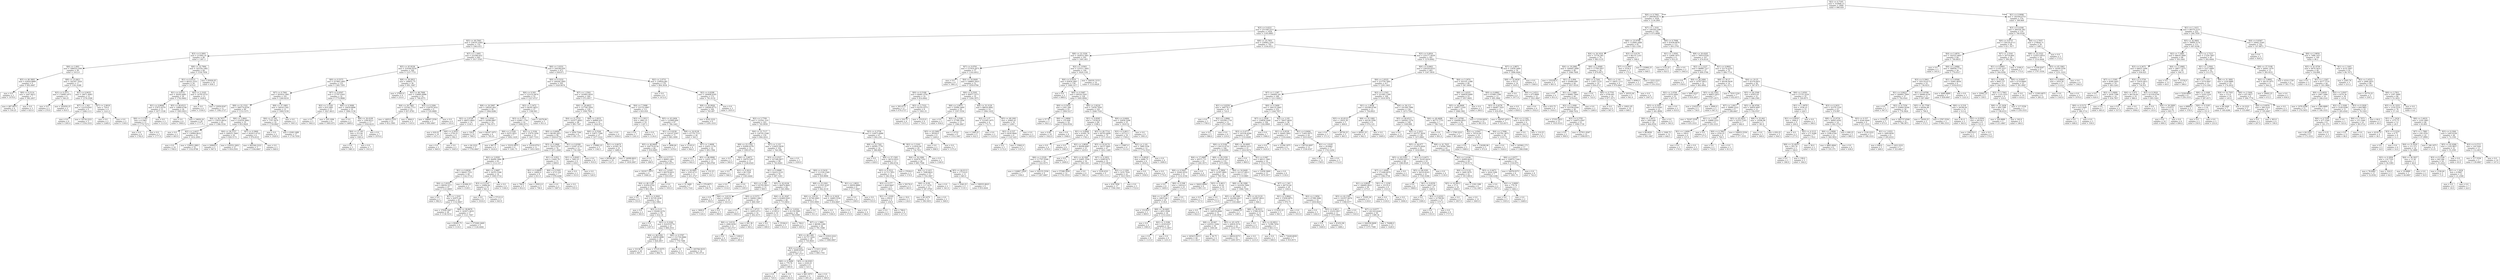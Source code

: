 digraph Tree {
node [shape=box] ;
0 [label="X[2] <= 4.7165\nmse = 332868.15\nsamples = 2000\nvalue = 996.929"] ;
1 [label="X[0] <= 0.7062\nmse = 266598.8173\nsamples = 1626\nvalue = 1134.2601"] ;
0 -> 1 [labeldistance=2.5, labelangle=45, headlabel="True"] ;
2 [label="X[3] <= 0.4221\nmse = 251549.2215\nsamples = 1434\nvalue = 1195.6883"] ;
1 -> 2 ;
3 [label="X[5] <= 40.7945\nmse = 236197.9383\nsamples = 732\nvalue = 1063.015"] ;
2 -> 3 ;
4 [label="X[3] <= 0.3093\nmse = 215001.01\nsamples = 90\nvalue = 1387.3"] ;
3 -> 4 ;
5 [label="X[6] <= 2.803\nmse = 188418.2308\nsamples = 26\nvalue = 1012.0"] ;
4 -> 5 ;
6 [label="X[5] <= 40.3893\nmse = 43924.8889\nsamples = 9\nvalue = 692.6667"] ;
5 -> 6 ;
7 [label="mse = 0.0\nsamples = 2\nvalue = 1079.0"] ;
6 -> 7 ;
8 [label="X[0] <= 0.5114\nmse = 1647.0612\nsamples = 7\nvalue = 582.2857"] ;
6 -> 8 ;
9 [label="mse = 487.6875\nsamples = 4\nvalue = 550.25"] ;
8 -> 9 ;
10 [label="mse = 0.0\nsamples = 3\nvalue = 625.0"] ;
8 -> 10 ;
11 [label="X[8] <= 23.0611\nmse = 182347.7024\nsamples = 17\nvalue = 1181.0588"] ;
5 -> 11 ;
12 [label="X[3] <= 0.2571\nmse = 174060.1875\nsamples = 4\nvalue = 540.25"] ;
11 -> 12 ;
13 [label="mse = 0.0\nsamples = 2\nvalue = 270.0"] ;
12 -> 13 ;
14 [label="mse = 202050.25\nsamples = 2\nvalue = 810.5"] ;
12 -> 14 ;
15 [label="X[1] <= 0.9435\nmse = 19671.4083\nsamples = 13\nvalue = 1378.2308"] ;
11 -> 15 ;
16 [label="X[7] <= 1.343\nmse = 12219.6543\nsamples = 9\nvalue = 1448.1111"] ;
15 -> 16 ;
17 [label="mse = 0.0\nsamples = 6\nvalue = 1395.0"] ;
16 -> 17 ;
18 [label="mse = 19734.2222\nsamples = 3\nvalue = 1554.3333"] ;
16 -> 18 ;
19 [label="X[7] <= 2.9018\nmse = 729.0\nsamples = 4\nvalue = 1221.0"] ;
15 -> 19 ;
20 [label="mse = 0.0\nsamples = 2\nvalue = 1248.0"] ;
19 -> 20 ;
21 [label="mse = 0.0\nsamples = 2\nvalue = 1194.0"] ;
19 -> 21 ;
22 [label="X[8] <= 32.7964\nmse = 145334.1482\nsamples = 64\nvalue = 1539.7656"] ;
4 -> 22 ;
23 [label="X[1] <= 0.9121\nmse = 48322.3333\nsamples = 54\nvalue = 1670.0"] ;
22 -> 23 ;
24 [label="X[1] <= 0.8751\nmse = 30202.8481\nsamples = 39\nvalue = 1762.8462"] ;
23 -> 24 ;
25 [label="X[1] <= 0.8606\nmse = 57872.4379\nsamples = 13\nvalue = 1677.1538"] ;
24 -> 25 ;
26 [label="X[6] <= 3.1785\nmse = 6.1983\nsamples = 11\nvalue = 1779.7273"] ;
25 -> 26 ;
27 [label="mse = 0.0\nsamples = 6\nvalue = 1782.0"] ;
26 -> 27 ;
28 [label="mse = 0.0\nsamples = 5\nvalue = 1777.0"] ;
26 -> 28 ;
29 [label="mse = 0.0\nsamples = 2\nvalue = 1113.0"] ;
25 -> 29 ;
30 [label="X[5] <= 40.6515\nmse = 10860.6746\nsamples = 26\nvalue = 1805.6923"] ;
24 -> 30 ;
31 [label="mse = 0.0\nsamples = 6\nvalue = 1900.0"] ;
30 -> 31 ;
32 [label="mse = 10650.24\nsamples = 20\nvalue = 1777.4"] ;
30 -> 32 ;
33 [label="X[2] <= 2.3105\nmse = 14745.9733\nsamples = 15\nvalue = 1428.6"] ;
23 -> 33 ;
34 [label="mse = 0.0\nsamples = 4\nvalue = 1556.0"] ;
33 -> 34 ;
35 [label="mse = 12059.8347\nsamples = 11\nvalue = 1382.2727"] ;
33 -> 35 ;
36 [label="mse = 83026.05\nsamples = 10\nvalue = 836.5"] ;
22 -> 36 ;
37 [label="X[7] <= 1.1605\nmse = 222360.652\nsamples = 642\nvalue = 1017.5545"] ;
3 -> 37 ;
38 [label="X[5] <= 45.9238\nmse = 319344.9554\nsamples = 169\nvalue = 1237.7751"] ;
37 -> 38 ;
39 [label="X[0] <= 0.5575\nmse = 257863.2801\nsamples = 133\nvalue = 1385.7293"] ;
38 -> 39 ;
40 [label="X[7] <= 0.7061\nmse = 265910.1861\nsamples = 101\nvalue = 1260.8218"] ;
39 -> 40 ;
41 [label="X[8] <= 22.1522\nmse = 266174.6236\nsamples = 80\nvalue = 1153.5375"] ;
40 -> 41 ;
42 [label="X[4] <= 36.7671\nmse = 178555.8914\nsamples = 45\nvalue = 1386.5556"] ;
41 -> 42 ;
43 [label="mse = 0.0\nsamples = 2\nvalue = 405.0"] ;
42 -> 43 ;
44 [label="X[2] <= 2.4437\nmse = 139964.8632\nsamples = 43\nvalue = 1432.2093"] ;
42 -> 44 ;
45 [label="mse = 0.0\nsamples = 10\nvalue = 1760.0"] ;
44 -> 45 ;
46 [label="mse = 139952.2883\nsamples = 33\nvalue = 1332.8788"] ;
44 -> 46 ;
47 [label="X[6] <= 2.8841\nmse = 219259.3682\nsamples = 35\nvalue = 853.9429"] ;
41 -> 47 ;
48 [label="X[4] <= 26.3757\nmse = 206435.7669\nsamples = 29\nvalue = 828.5172"] ;
47 -> 48 ;
49 [label="mse = 24964.0\nsamples = 2\nvalue = 967.0"] ;
48 -> 49 ;
50 [label="mse = 218352.3402\nsamples = 27\nvalue = 818.2593"] ;
48 -> 50 ;
51 [label="X[7] <= 0.5869\nmse = 263013.4722\nsamples = 6\nvalue = 976.8333"] ;
47 -> 51 ;
52 [label="mse = 493344.2222\nsamples = 3\nvalue = 1104.6667"] ;
51 -> 52 ;
53 [label="mse = 0.0\nsamples = 3\nvalue = 849.0"] ;
51 -> 53 ;
54 [label="X[8] <= 37.1883\nmse = 54018.1542\nsamples = 21\nvalue = 1669.5238"] ;
40 -> 54 ;
55 [label="X[4] <= 27.301\nmse = 7707.5679\nsamples = 19\nvalue = 1739.8947"] ;
54 -> 55 ;
56 [label="mse = 0.0\nsamples = 2\nvalue = 1920.0"] ;
55 -> 56 ;
57 [label="mse = 4349.1488\nsamples = 17\nvalue = 1718.7059"] ;
55 -> 57 ;
58 [label="mse = 0.0\nsamples = 2\nvalue = 1001.0"] ;
54 -> 58 ;
59 [label="X[7] <= 0.0507\nmse = 27797.0303\nsamples = 32\nvalue = 1779.9688"] ;
39 -> 59 ;
60 [label="X[2] <= 3.1529\nmse = 810.2485\nsamples = 13\nvalue = 1627.4615"] ;
59 -> 60 ;
61 [label="mse = 0.0\nsamples = 5\nvalue = 1662.0"] ;
60 -> 61 ;
62 [label="mse = 105.1094\nsamples = 8\nvalue = 1605.875"] ;
60 -> 62 ;
63 [label="X[0] <= 0.5698\nmse = 19459.6898\nsamples = 19\nvalue = 1884.3158"] ;
59 -> 63 ;
64 [label="mse = 0.0\nsamples = 2\nvalue = 1489.0"] ;
63 -> 64 ;
65 [label="X[8] <= 26.4109\nmse = 1200.8512\nsamples = 17\nvalue = 1930.8235"] ;
63 -> 65 ;
66 [label="X[4] <= 27.301\nmse = 215.04\nsamples = 10\nvalue = 1903.4"] ;
65 -> 66 ;
67 [label="mse = 0.0\nsamples = 3\nvalue = 1881.0"] ;
66 -> 67 ;
68 [label="mse = 0.0\nsamples = 7\nvalue = 1913.0"] ;
66 -> 68 ;
69 [label="mse = 0.0\nsamples = 7\nvalue = 1970.0"] ;
65 -> 69 ;
70 [label="X[8] <= 29.2823\nmse = 166831.75\nsamples = 36\nvalue = 691.1667"] ;
38 -> 70 ;
71 [label="mse = 27843.0\nsamples = 4\nvalue = 233.0"] ;
70 -> 71 ;
72 [label="X[5] <= 48.7068\nmse = 154685.8086\nsamples = 32\nvalue = 748.4375"] ;
70 -> 72 ;
73 [label="X[4] <= 29.7465\nmse = 135342.7713\nsamples = 23\nvalue = 837.4783"] ;
72 -> 73 ;
74 [label="mse = 140512.5351\nsamples = 21\nvalue = 812.1905"] ;
73 -> 74 ;
75 [label="mse = 3844.0\nsamples = 2\nvalue = 1103.0"] ;
73 -> 75 ;
76 [label="X[3] <= 0.3284\nmse = 132078.5432\nsamples = 9\nvalue = 520.8889"] ;
72 -> 76 ;
77 [label="mse = 188907.5556\nsamples = 3\nvalue = 892.6667"] ;
76 -> 77 ;
78 [label="mse = 0.0\nsamples = 6\nvalue = 335.0"] ;
76 -> 78 ;
79 [label="X[6] <= 3.0331\nmse = 164189.939\nsamples = 473\nvalue = 938.871"] ;
37 -> 79 ;
80 [label="X[0] <= 0.5232\nmse = 149244.3005\nsamples = 295\nvalue = 1020.0678"] ;
79 -> 80 ;
81 [label="X[0] <= 0.505\nmse = 123152.9474\nsamples = 55\nvalue = 1227.6727"] ;
80 -> 81 ;
82 [label="X[8] <= 24.5987\nmse = 106245.602\nsamples = 28\nvalue = 1064.4286"] ;
81 -> 82 ;
83 [label="X[2] <= 2.0728\nmse = 48015.9643\nsamples = 14\nvalue = 1334.5"] ;
82 -> 83 ;
84 [label="mse = 620.01\nsamples = 10\nvalue = 1471.3"] ;
83 -> 84 ;
85 [label="X[0] <= 0.5035\nmse = 2756.25\nsamples = 4\nvalue = 992.5"] ;
83 -> 85 ;
86 [label="mse = 0.0\nsamples = 2\nvalue = 940.0"] ;
85 -> 86 ;
87 [label="mse = 0.0\nsamples = 2\nvalue = 1045.0"] ;
85 -> 87 ;
88 [label="X[6] <= 2.9541\nmse = 18598.0867\nsamples = 14\nvalue = 794.3571"] ;
82 -> 88 ;
89 [label="mse = 324.0\nsamples = 10\nvalue = 798.0"] ;
88 -> 89 ;
90 [label="mse = 64167.1875\nsamples = 4\nvalue = 785.25"] ;
88 -> 90 ;
91 [label="X[2] <= 3.3472\nmse = 84391.6653\nsamples = 27\nvalue = 1396.963"] ;
81 -> 91 ;
92 [label="X[3] <= 0.3711\nmse = 45861.1756\nsamples = 22\nvalue = 1498.2273"] ;
91 -> 92 ;
93 [label="X[6] <= 2.5326\nmse = 8253.2653\nsamples = 7\nvalue = 1692.1429"] ;
92 -> 93 ;
94 [label="mse = 64.2222\nsamples = 3\nvalue = 1793.6667"] ;
93 -> 94 ;
95 [label="mse = 867.0\nsamples = 4\nvalue = 1616.0"] ;
93 -> 95 ;
96 [label="X[2] <= 2.3194\nmse = 37674.1956\nsamples = 15\nvalue = 1407.7333"] ;
92 -> 96 ;
97 [label="mse = 33232.6875\nsamples = 4\nvalue = 1281.75"] ;
96 -> 97 ;
98 [label="mse = 31418.9752\nsamples = 11\nvalue = 1453.5455"] ;
96 -> 98 ;
99 [label="mse = 10279.84\nsamples = 5\nvalue = 951.4"] ;
91 -> 99 ;
100 [label="X[7] <= 1.5562\nmse = 143083.0416\nsamples = 240\nvalue = 972.4917"] ;
80 -> 100 ;
101 [label="X[4] <= 29.4823\nmse = 127740.1854\nsamples = 129\nvalue = 1090.7829"] ;
100 -> 101 ;
102 [label="X[4] <= 21.3722\nmse = 101077.6643\nsamples = 98\nvalue = 985.7347"] ;
101 -> 102 ;
103 [label="X[0] <= 0.6004\nmse = 86189.2851\nsamples = 90\nvalue = 1029.6778"] ;
102 -> 103 ;
104 [label="X[3] <= 0.2868\nmse = 78215.0797\nsamples = 78\nvalue = 1071.2949"] ;
103 -> 104 ;
105 [label="X[2] <= 2.0595\nmse = 84490.3966\nsamples = 63\nvalue = 1112.127"] ;
104 -> 105 ;
106 [label="X[1] <= 0.8938\nmse = 94643.7551\nsamples = 49\nvalue = 1142.5714"] ;
105 -> 106 ;
107 [label="X[4] <= 5.8355\nmse = 89936.5577\nsamples = 47\nvalue = 1125.6809"] ;
106 -> 107 ;
108 [label="mse = 0.0\nsamples = 2\nvalue = 982.0"] ;
107 -> 108 ;
109 [label="X[7] <= 1.3101\nmse = 92975.44\nsamples = 45\nvalue = 1132.0667"] ;
107 -> 109 ;
110 [label="mse = 37928.1467\nsamples = 28\nvalue = 1138.3214"] ;
109 -> 110 ;
111 [label="X[8] <= 28.8676\nmse = 183471.0035\nsamples = 17\nvalue = 1121.7647"] ;
109 -> 111 ;
112 [label="mse = 82405.75\nsamples = 8\nvalue = 1116.5"] ;
111 -> 112 ;
113 [label="mse = 273260.2469\nsamples = 9\nvalue = 1126.4444"] ;
111 -> 113 ;
114 [label="mse = 41006.25\nsamples = 2\nvalue = 1539.5"] ;
106 -> 114 ;
115 [label="X[6] <= 2.9487\nmse = 34355.5306\nsamples = 14\nvalue = 1005.5714"] ;
105 -> 115 ;
116 [label="X[3] <= 0.2147\nmse = 33684.84\nsamples = 10\nvalue = 941.4"] ;
115 -> 116 ;
117 [label="mse = 0.0\nsamples = 8\nvalue = 1016.0"] ;
116 -> 117 ;
118 [label="mse = 57121.0\nsamples = 2\nvalue = 643.0"] ;
116 -> 118 ;
119 [label="mse = 0.0\nsamples = 4\nvalue = 1166.0"] ;
115 -> 119 ;
120 [label="X[1] <= 0.952\nmse = 15445.76\nsamples = 15\nvalue = 899.8"] ;
104 -> 120 ;
121 [label="X[1] <= 0.8699\nmse = 14692.0\nsamples = 8\nvalue = 831.0"] ;
120 -> 121 ;
122 [label="mse = 784.0\nsamples = 5\nvalue = 852.0"] ;
121 -> 122 ;
123 [label="mse = 35912.0\nsamples = 3\nvalue = 796.0"] ;
121 -> 123 ;
124 [label="X[0] <= 0.5505\nmse = 4715.102\nsamples = 7\nvalue = 978.4286"] ;
120 -> 124 ;
125 [label="mse = 0.0\nsamples = 2\nvalue = 1087.0"] ;
124 -> 125 ;
126 [label="mse = 0.0\nsamples = 5\nvalue = 935.0"] ;
124 -> 126 ;
127 [label="X[1] <= 0.8399\nmse = 53587.4722\nsamples = 12\nvalue = 759.1667"] ;
103 -> 127 ;
128 [label="X[1] <= 0.8265\nmse = 7482.25\nsamples = 4\nvalue = 439.5"] ;
127 -> 128 ;
129 [label="mse = 0.0\nsamples = 2\nvalue = 353.0"] ;
128 -> 129 ;
130 [label="mse = 0.0\nsamples = 2\nvalue = 526.0"] ;
128 -> 130 ;
131 [label="mse = 0.0\nsamples = 8\nvalue = 919.0"] ;
127 -> 131 ;
132 [label="mse = 2456.7344\nsamples = 8\nvalue = 491.375"] ;
102 -> 132 ;
133 [label="X[6] <= 2.8231\nmse = 66860.435\nsamples = 31\nvalue = 1422.871"] ;
101 -> 133 ;
134 [label="X[0] <= 0.5544\nmse = 53871.7284\nsamples = 27\nvalue = 1477.2222"] ;
133 -> 134 ;
135 [label="mse = 170982.25\nsamples = 2\nvalue = 1362.5"] ;
134 -> 135 ;
136 [label="X[1] <= 0.8479\nmse = 43365.76\nsamples = 25\nvalue = 1486.4"] ;
134 -> 136 ;
137 [label="mse = 84506.49\nsamples = 10\nvalue = 1527.1"] ;
136 -> 137 ;
138 [label="mse = 14098.0622\nsamples = 15\nvalue = 1459.2667"] ;
136 -> 138 ;
139 [label="mse = 0.0\nsamples = 4\nvalue = 1056.0"] ;
133 -> 139 ;
140 [label="X[4] <= 7.5998\nmse = 125752.9907\nsamples = 111\nvalue = 835.018"] ;
100 -> 140 ;
141 [label="X[2] <= 3.1813\nmse = 2862.25\nsamples = 14\nvalue = 1187.5"] ;
140 -> 141 ;
142 [label="mse = 0.0\nsamples = 7\nvalue = 1241.0"] ;
141 -> 142 ;
143 [label="mse = 0.0\nsamples = 7\nvalue = 1134.0"] ;
141 -> 143 ;
144 [label="X[5] <= 43.2404\nmse = 122969.608\nsamples = 97\nvalue = 784.1443"] ;
140 -> 144 ;
145 [label="X[1] <= 0.9238\nmse = 126147.0307\nsamples = 71\nvalue = 865.3099"] ;
144 -> 145 ;
146 [label="X[5] <= 40.8404\nmse = 104770.6134\nsamples = 66\nvalue = 818.8485"] ;
145 -> 146 ;
147 [label="mse = 0.0\nsamples = 2\nvalue = 288.0"] ;
146 -> 147 ;
148 [label="X[0] <= 0.5715\nmse = 98963.2461\nsamples = 64\nvalue = 835.4375"] ;
146 -> 148 ;
149 [label="mse = 181917.1875\nsamples = 4\nvalue = 1068.25"] ;
148 -> 149 ;
150 [label="X[2] <= 3.4345\nmse = 89578.6431\nsamples = 60\nvalue = 819.9167"] ;
148 -> 150 ;
151 [label="X[4] <= 46.1149\nmse = 91854.9742\nsamples = 56\nvalue = 803.3393"] ;
150 -> 151 ;
152 [label="mse = 0.0\nsamples = 4\nvalue = 553.0"] ;
151 -> 152 ;
153 [label="X[3] <= 0.2043\nmse = 93729.1638\nsamples = 52\nvalue = 822.5962"] ;
151 -> 153 ;
154 [label="mse = 0.0\nsamples = 2\nvalue = 583.0"] ;
153 -> 154 ;
155 [label="X[3] <= 0.21\nmse = 95090.2276\nsamples = 50\nvalue = 832.18"] ;
153 -> 155 ;
156 [label="mse = 0.0\nsamples = 3\nvalue = 1207.0"] ;
155 -> 156 ;
157 [label="X[3] <= 0.2244\nmse = 91619.9774\nsamples = 47\nvalue = 808.2553"] ;
155 -> 157 ;
158 [label="X[4] <= 48.0392\nmse = 49838.4898\nsamples = 28\nvalue = 828.2857"] ;
157 -> 158 ;
159 [label="mse = 53138.11\nsamples = 20\nvalue = 805.7"] ;
158 -> 159 ;
160 [label="mse = 37125.9375\nsamples = 8\nvalue = 884.75"] ;
158 -> 160 ;
161 [label="X[0] <= 0.5787\nmse = 151730.0886\nsamples = 19\nvalue = 778.7368"] ;
157 -> 161 ;
162 [label="mse = 0.0\nsamples = 5\nvalue = 761.0"] ;
161 -> 162 ;
163 [label="mse = 205766.9235\nsamples = 14\nvalue = 785.0714"] ;
161 -> 163 ;
164 [label="mse = 0.0\nsamples = 4\nvalue = 1052.0"] ;
150 -> 164 ;
165 [label="mse = 3696.64\nsamples = 5\nvalue = 1478.6"] ;
145 -> 165 ;
166 [label="X[8] <= 24.9128\nmse = 47176.7115\nsamples = 26\nvalue = 562.5"] ;
144 -> 166 ;
167 [label="mse = 11163.0\nsamples = 4\nvalue = 944.0"] ;
166 -> 167 ;
168 [label="X[7] <= 1.6608\nmse = 22451.1178\nsamples = 22\nvalue = 493.1364"] ;
166 -> 168 ;
169 [label="mse = 0.0\nsamples = 9\nvalue = 642.0"] ;
168 -> 169 ;
170 [label="X[5] <= 46.8908\nmse = 12031.1479\nsamples = 13\nvalue = 390.0769"] ;
168 -> 170 ;
171 [label="X[4] <= 24.0991\nmse = 3163.4711\nsamples = 11\nvalue = 431.2727"] ;
170 -> 171 ;
172 [label="mse = 31.3469\nsamples = 7\nvalue = 472.7143"] ;
171 -> 172 ;
173 [label="mse = 379.6875\nsamples = 4\nvalue = 358.75"] ;
171 -> 173 ;
174 [label="mse = 132.25\nsamples = 2\nvalue = 163.5"] ;
170 -> 174 ;
175 [label="X[2] <= 2.0731\nmse = 159924.481\nsamples = 178\nvalue = 804.3034"] ;
79 -> 175 ;
176 [label="mse = 0.0\nsamples = 6\nvalue = 1472.0"] ;
175 -> 176 ;
177 [label="X[2] <= 4.6298\nmse = 149408.9185\nsamples = 172\nvalue = 781.0116"] ;
175 -> 177 ;
178 [label="X[8] <= 20.9926\nmse = 138260.8772\nsamples = 169\nvalue = 765.497"] ;
177 -> 178 ;
179 [label="mse = 9102.2222\nsamples = 6\nvalue = 1295.3333"] ;
178 -> 179 ;
180 [label="X[2] <= 2.7709\nmse = 132301.319\nsamples = 163\nvalue = 745.9939"] ;
178 -> 180 ;
181 [label="X[4] <= 31.7117\nmse = 126745.2348\nsamples = 116\nvalue = 804.2414"] ;
180 -> 181 ;
182 [label="X[8] <= 23.1502\nmse = 92490.6378\nsamples = 14\nvalue = 1093.0714"] ;
181 -> 182 ;
183 [label="mse = 0.0\nsamples = 3\nvalue = 560.0"] ;
182 -> 183 ;
184 [label="X[4] <= 3.6873\nmse = 19079.5207\nsamples = 11\nvalue = 1238.4545"] ;
182 -> 184 ;
185 [label="mse = 0.0\nsamples = 2\nvalue = 946.0"] ;
184 -> 185 ;
186 [label="X[3] <= 0.2614\nmse = 89.1358\nsamples = 9\nvalue = 1303.4444"] ;
184 -> 186 ;
187 [label="mse = 0.0\nsamples = 4\nvalue = 1314.0"] ;
186 -> 187 ;
188 [label="mse = 0.0\nsamples = 5\nvalue = 1295.0"] ;
186 -> 188 ;
189 [label="X[7] <= 2.125\nmse = 118425.0639\nsamples = 102\nvalue = 764.598"] ;
181 -> 189 ;
190 [label="X[3] <= 0.2527\nmse = 107346.6877\nsamples = 99\nvalue = 743.8283"] ;
189 -> 190 ;
191 [label="X[1] <= 0.9068\nmse = 92433.5125\nsamples = 76\nvalue = 687.5263"] ;
190 -> 191 ;
192 [label="X[2] <= 2.328\nmse = 65702.0833\nsamples = 12\nvalue = 909.5"] ;
191 -> 192 ;
193 [label="mse = 0.0\nsamples = 2\nvalue = 392.0"] ;
192 -> 193 ;
194 [label="X[6] <= 3.6132\nmse = 14569.0\nsamples = 10\nvalue = 1013.0"] ;
192 -> 194 ;
195 [label="mse = 3600.0\nsamples = 5\nvalue = 1126.0"] ;
194 -> 195 ;
196 [label="mse = 0.0\nsamples = 5\nvalue = 900.0"] ;
194 -> 196 ;
197 [label="X[5] <= 42.6104\nmse = 86474.8662\nsamples = 64\nvalue = 645.9062"] ;
191 -> 197 ;
198 [label="X[0] <= 0.5373\nmse = 50694.1389\nsamples = 18\nvalue = 469.1667"] ;
197 -> 198 ;
199 [label="mse = 0.0\nsamples = 2\nvalue = 1003.0"] ;
198 -> 199 ;
200 [label="X[1] <= 1.0715\nmse = 16955.8711\nsamples = 16\nvalue = 402.4375"] ;
198 -> 200 ;
201 [label="X[6] <= 3.6132\nmse = 2940.9256\nsamples = 11\nvalue = 320.2727"] ;
200 -> 201 ;
202 [label="mse = 0.0\nsamples = 4\nvalue = 382.0"] ;
201 -> 202 ;
203 [label="mse = 1200.0\nsamples = 7\nvalue = 285.0"] ;
201 -> 203 ;
204 [label="mse = 261.36\nsamples = 5\nvalue = 583.2"] ;
200 -> 204 ;
205 [label="X[4] <= 41.9347\nmse = 83469.9305\nsamples = 46\nvalue = 715.0652"] ;
197 -> 205 ;
206 [label="X[7] <= 1.4237\nmse = 21393.0\nsamples = 10\nvalue = 551.0"] ;
205 -> 206 ;
207 [label="mse = 0.0\nsamples = 5\nvalue = 490.0"] ;
206 -> 207 ;
208 [label="mse = 35344.0\nsamples = 5\nvalue = 612.0"] ;
206 -> 208 ;
209 [label="X[6] <= 3.4324\nmse = 91159.5085\nsamples = 36\nvalue = 760.6389"] ;
205 -> 209 ;
210 [label="mse = 784.0\nsamples = 2\nvalue = 405.0"] ;
209 -> 210 ;
211 [label="X[7] <= 1.5881\nmse = 88598.1289\nsamples = 34\nvalue = 781.5588"] ;
209 -> 211 ;
212 [label="X[5] <= 48.1385\nmse = 81737.3202\nsamples = 28\nvalue = 720.4643"] ;
211 -> 212 ;
213 [label="X[3] <= 0.2222\nmse = 8099.6529\nsamples = 11\nvalue = 597.2727"] ;
212 -> 213 ;
214 [label="X[0] <= 0.5698\nmse = 779.76\nsamples = 5\nvalue = 685.8"] ;
213 -> 214 ;
215 [label="mse = 0.0\nsamples = 2\nvalue = 720.0"] ;
214 -> 215 ;
216 [label="mse = 0.0\nsamples = 3\nvalue = 663.0"] ;
214 -> 216 ;
217 [label="X[5] <= 44.8303\nmse = 2226.25\nsamples = 6\nvalue = 523.5"] ;
213 -> 217 ;
218 [label="mse = 945.1875\nsamples = 4\nvalue = 495.25"] ;
217 -> 218 ;
219 [label="mse = 0.0\nsamples = 2\nvalue = 580.0"] ;
217 -> 219 ;
220 [label="mse = 113211.3218\nsamples = 17\nvalue = 800.1765"] ;
212 -> 220 ;
221 [label="mse = 21910.2222\nsamples = 6\nvalue = 1066.6667"] ;
211 -> 221 ;
222 [label="X[0] <= 0.5418\nmse = 111539.1569\nsamples = 23\nvalue = 929.8696"] ;
190 -> 222 ;
223 [label="X[8] <= 23.2261\nmse = 111021.4187\nsamples = 17\nvalue = 842.4118"] ;
222 -> 223 ;
224 [label="X[6] <= 3.6132\nmse = 35740.2645\nsamples = 11\nvalue = 1053.9091"] ;
223 -> 224 ;
225 [label="mse = 0.0\nsamples = 7\nvalue = 911.0"] ;
224 -> 225 ;
226 [label="mse = 0.0\nsamples = 4\nvalue = 1304.0"] ;
224 -> 226 ;
227 [label="X[3] <= 0.3418\nmse = 16683.5556\nsamples = 6\nvalue = 454.6667"] ;
223 -> 227 ;
228 [label="mse = 0.0\nsamples = 2\nvalue = 272.0"] ;
227 -> 228 ;
229 [label="mse = 0.0\nsamples = 4\nvalue = 546.0"] ;
227 -> 229 ;
230 [label="X[1] <= 1.0833\nmse = 29930.8889\nsamples = 6\nvalue = 1177.6667"] ;
222 -> 230 ;
231 [label="mse = 0.0\nsamples = 4\nvalue = 1300.0"] ;
230 -> 231 ;
232 [label="mse = 0.0\nsamples = 2\nvalue = 933.0"] ;
230 -> 232 ;
233 [label="mse = 0.0\nsamples = 3\nvalue = 1450.0"] ;
189 -> 233 ;
234 [label="X[3] <= 0.3758\nmse = 116973.6686\nsamples = 47\nvalue = 602.234"] ;
180 -> 234 ;
235 [label="X[8] <= 23.7341\nmse = 49585.7778\nsamples = 18\nvalue = 388.6667"] ;
234 -> 235 ;
236 [label="mse = 0.0\nsamples = 5\nvalue = 628.0"] ;
235 -> 236 ;
237 [label="X[8] <= 37.1565\nmse = 38152.8521\nsamples = 13\nvalue = 296.6154"] ;
235 -> 237 ;
238 [label="X[3] <= 0.3512\nmse = 21713.7851\nsamples = 11\nvalue = 246.1818"] ;
237 -> 238 ;
239 [label="X[3] <= 0.277\nmse = 2620.6667\nsamples = 9\nvalue = 198.0"] ;
238 -> 239 ;
240 [label="X[1] <= 1.0182\nmse = 850.0\nsamples = 6\nvalue = 230.0"] ;
239 -> 240 ;
241 [label="mse = 0.0\nsamples = 2\nvalue = 256.0"] ;
240 -> 241 ;
242 [label="mse = 768.0\nsamples = 4\nvalue = 217.0"] ;
240 -> 242 ;
243 [label="mse = 18.0\nsamples = 3\nvalue = 134.0"] ;
239 -> 243 ;
244 [label="mse = 50176.0\nsamples = 2\nvalue = 463.0"] ;
238 -> 244 ;
245 [label="mse = 37636.0\nsamples = 2\nvalue = 574.0"] ;
237 -> 245 ;
246 [label="X[2] <= 3.3162\nmse = 112918.44\nsamples = 29\nvalue = 734.7931"] ;
234 -> 246 ;
247 [label="X[4] <= 18.1006\nmse = 102678.7352\nsamples = 26\nvalue = 685.7308"] ;
246 -> 247 ;
248 [label="X[4] <= 11.615\nmse = 7098.8622\nsamples = 15\nvalue = 554.2667"] ;
247 -> 248 ;
249 [label="X[4] <= 8.09\nmse = 117.1479\nsamples = 13\nvalue = 587.0769"] ;
248 -> 249 ;
250 [label="mse = 60.2479\nsamples = 11\nvalue = 590.5455"] ;
249 -> 250 ;
251 [label="mse = 0.0\nsamples = 2\nvalue = 568.0"] ;
249 -> 251 ;
252 [label="mse = 0.0\nsamples = 2\nvalue = 341.0"] ;
248 -> 252 ;
253 [label="X[5] <= 44.0112\nmse = 177310.0\nsamples = 11\nvalue = 865.0"] ;
247 -> 253 ;
254 [label="mse = 3540.25\nsamples = 2\nvalue = 1110.5"] ;
253 -> 254 ;
255 [label="mse = 199555.8025\nsamples = 9\nvalue = 810.4444"] ;
253 -> 255 ;
256 [label="mse = 0.0\nsamples = 3\nvalue = 1160.0"] ;
246 -> 256 ;
257 [label="mse = 0.0\nsamples = 3\nvalue = 1655.0"] ;
177 -> 257 ;
258 [label="X[8] <= 25.7851\nmse = 230063.3181\nsamples = 702\nvalue = 1334.0313"] ;
2 -> 258 ;
259 [label="X[8] <= 22.3326\nmse = 182614.3401\nsamples = 201\nvalue = 1491.403"] ;
258 -> 259 ;
260 [label="X[7] <= 0.0761\nmse = 157919.2675\nsamples = 57\nvalue = 1143.4912"] ;
259 -> 260 ;
261 [label="mse = 0.0\nsamples = 6\nvalue = 1861.0"] ;
260 -> 261 ;
262 [label="X[4] <= 16.0449\nmse = 108805.5625\nsamples = 51\nvalue = 1059.0784"] ;
260 -> 262 ;
263 [label="X[0] <= 0.5188\nmse = 60481.4792\nsamples = 19\nvalue = 814.6842"] ;
262 -> 263 ;
264 [label="mse = 393.4711\nsamples = 11\nvalue = 678.2727"] ;
263 -> 264 ;
265 [label="X[2] <= 2.7222\nmse = 82335.4375\nsamples = 8\nvalue = 1002.25"] ;
263 -> 265 ;
266 [label="mse = 216.75\nsamples = 4\nvalue = 1275.5"] ;
265 -> 266 ;
267 [label="mse = 15123.0\nsamples = 4\nvalue = 729.0"] ;
265 -> 267 ;
268 [label="X[0] <= 0.5505\nmse = 80977.5273\nsamples = 32\nvalue = 1204.1875"] ;
262 -> 268 ;
269 [label="X[6] <= 2.0875\nmse = 55096.2469\nsamples = 18\nvalue = 1297.5556"] ;
268 -> 269 ;
270 [label="mse = 0.0\nsamples = 3\nvalue = 954.0"] ;
269 -> 270 ;
271 [label="X[2] <= 3.2548\nmse = 37788.1956\nsamples = 15\nvalue = 1366.2667"] ;
269 -> 271 ;
272 [label="X[5] <= 43.5682\nmse = 39326.0\nsamples = 9\nvalue = 1269.0"] ;
271 -> 272 ;
273 [label="mse = 0.0\nsamples = 2\nvalue = 898.0"] ;
272 -> 273 ;
274 [label="mse = 0.0\nsamples = 7\nvalue = 1375.0"] ;
272 -> 274 ;
275 [label="mse = 3.4722\nsamples = 6\nvalue = 1512.1667"] ;
271 -> 275 ;
276 [label="X[4] <= 35.3129\nmse = 88634.4082\nsamples = 14\nvalue = 1084.1429"] ;
268 -> 276 ;
277 [label="X[2] <= 3.37\nmse = 123305.1875\nsamples = 4\nvalue = 772.75"] ;
276 -> 277 ;
278 [label="mse = 1260.25\nsamples = 2\nvalue = 422.5"] ;
277 -> 278 ;
279 [label="mse = 0.0\nsamples = 2\nvalue = 1123.0"] ;
277 -> 279 ;
280 [label="X[5] <= 48.1061\nmse = 20465.41\nsamples = 10\nvalue = 1208.7"] ;
276 -> 280 ;
281 [label="X[2] <= 4.537\nmse = 6930.9844\nsamples = 8\nvalue = 1147.625"] ;
280 -> 281 ;
282 [label="mse = 0.0\nsamples = 5\nvalue = 1172.0"] ;
281 -> 282 ;
283 [label="mse = 15842.0\nsamples = 3\nvalue = 1107.0"] ;
281 -> 283 ;
284 [label="mse = 0.0\nsamples = 2\nvalue = 1453.0"] ;
280 -> 284 ;
285 [label="X[2] <= 3.9363\nmse = 125511.3402\nsamples = 144\nvalue = 1629.1181"] ;
259 -> 285 ;
286 [label="X[0] <= 0.5019\nmse = 83834.2807\nsamples = 130\nvalue = 1680.1077"] ;
285 -> 286 ;
287 [label="mse = 0.0\nsamples = 2\nvalue = 688.0"] ;
286 -> 287 ;
288 [label="X[0] <= 0.5087\nmse = 69524.5505\nsamples = 128\nvalue = 1695.6094"] ;
286 -> 288 ;
289 [label="X[0] <= 0.5035\nmse = 2301.206\nsamples = 23\nvalue = 1909.5217"] ;
288 -> 289 ;
290 [label="mse = 57.76\nsamples = 5\nvalue = 1821.2"] ;
289 -> 290 ;
291 [label="X[6] <= 2.8894\nmse = 155.608\nsamples = 18\nvalue = 1934.0556"] ;
289 -> 291 ;
292 [label="mse = 0.09\nsamples = 10\nvalue = 1922.9"] ;
291 -> 292 ;
293 [label="mse = 0.0\nsamples = 8\nvalue = 1948.0"] ;
291 -> 293 ;
294 [label="X[6] <= 2.8216\nmse = 72030.7958\nsamples = 105\nvalue = 1648.7524"] ;
288 -> 294 ;
295 [label="X[1] <= 0.8585\nmse = 73538.91\nsamples = 80\nvalue = 1598.2"] ;
294 -> 295 ;
296 [label="X[1] <= 0.8446\nmse = 61691.76\nsamples = 10\nvalue = 1782.2"] ;
295 -> 296 ;
297 [label="mse = 0.0\nsamples = 4\nvalue = 1478.0"] ;
296 -> 297 ;
298 [label="mse = 0.0\nsamples = 6\nvalue = 1985.0"] ;
296 -> 298 ;
299 [label="X[5] <= 40.7714\nmse = 69703.8498\nsamples = 70\nvalue = 1571.9143"] ;
295 -> 299 ;
300 [label="X[2] <= 2.8836\nmse = 99208.6087\nsamples = 23\nvalue = 1410.0"] ;
299 -> 300 ;
301 [label="X[6] <= 2.5529\nmse = 117707.0586\nsamples = 16\nvalue = 1322.9375"] ;
300 -> 301 ;
302 [label="mse = 124867.1429\nsamples = 7\nvalue = 1394.0"] ;
301 -> 302 ;
303 [label="mse = 105155.5556\nsamples = 9\nvalue = 1267.6667"] ;
301 -> 303 ;
304 [label="mse = 0.0\nsamples = 7\nvalue = 1609.0"] ;
300 -> 304 ;
305 [label="X[5] <= 43.8174\nmse = 36157.9991\nsamples = 47\nvalue = 1651.1489"] ;
299 -> 305 ;
306 [label="X[5] <= 42.926\nmse = 53691.3594\nsamples = 16\nvalue = 1801.625"] ;
305 -> 306 ;
307 [label="mse = 57288.3056\nsamples = 12\nvalue = 1741.8333"] ;
306 -> 307 ;
308 [label="mse = 0.0\nsamples = 4\nvalue = 1981.0"] ;
306 -> 308 ;
309 [label="X[7] <= 0.2953\nmse = 9389.9272\nsamples = 31\nvalue = 1573.4839"] ;
305 -> 309 ;
310 [label="mse = 3339.4321\nsamples = 9\nvalue = 1451.1111"] ;
309 -> 310 ;
311 [label="X[2] <= 2.1204\nmse = 3232.7934\nsamples = 22\nvalue = 1623.5455"] ;
309 -> 311 ;
312 [label="mse = 418.7958\nsamples = 17\nvalue = 1594.2941"] ;
311 -> 312 ;
313 [label="mse = 0.0\nsamples = 5\nvalue = 1723.0"] ;
311 -> 313 ;
314 [label="X[0] <= 0.6404\nmse = 32858.3296\nsamples = 25\nvalue = 1810.52"] ;
294 -> 314 ;
315 [label="X[3] <= 0.4611\nmse = 22712.5\nsamples = 16\nvalue = 1709.0"] ;
314 -> 315 ;
316 [label="mse = 15987.0\nsamples = 4\nvalue = 1513.0"] ;
315 -> 316 ;
317 [label="X[2] <= 2.141\nmse = 7880.5556\nsamples = 12\nvalue = 1774.3333"] ;
315 -> 317 ;
318 [label="X[1] <= 0.8918\nmse = 6486.75\nsamples = 8\nvalue = 1816.5"] ;
317 -> 318 ;
319 [label="mse = 0.0\nsamples = 2\nvalue = 1956.0"] ;
318 -> 319 ;
320 [label="mse = 0.0\nsamples = 6\nvalue = 1770.0"] ;
318 -> 320 ;
321 [label="mse = 0.0\nsamples = 4\nvalue = 1690.0"] ;
317 -> 321 ;
322 [label="mse = 0.0\nsamples = 9\nvalue = 1991.0"] ;
314 -> 322 ;
323 [label="mse = 264191.5153\nsamples = 14\nvalue = 1155.6429"] ;
285 -> 323 ;
324 [label="X[3] <= 0.4924\nmse = 235177.4439\nsamples = 501\nvalue = 1270.8942"] ;
258 -> 324 ;
325 [label="X[0] <= 0.6463\nmse = 228329.6553\nsamples = 483\nvalue = 1247.5818"] ;
324 -> 325 ;
326 [label="X[6] <= 2.8335\nmse = 215759.7892\nsamples = 417\nvalue = 1295.1463"] ;
325 -> 326 ;
327 [label="X[7] <= 1.1387\nmse = 194409.181\nsamples = 248\nvalue = 1211.0202"] ;
326 -> 327 ;
328 [label="X[1] <= 0.8359\nmse = 348776.5\nsamples = 16\nvalue = 722.0"] ;
327 -> 328 ;
329 [label="mse = 0.0\nsamples = 3\nvalue = 1790.0"] ;
328 -> 329 ;
330 [label="X[2] <= 2.0866\nmse = 105299.1716\nsamples = 13\nvalue = 475.5385"] ;
328 -> 330 ;
331 [label="mse = 0.0\nsamples = 5\nvalue = 886.0"] ;
330 -> 331 ;
332 [label="mse = 0.0\nsamples = 8\nvalue = 219.0"] ;
330 -> 332 ;
333 [label="X[0] <= 0.5409\nmse = 166133.2845\nsamples = 232\nvalue = 1244.7457"] ;
327 -> 333 ;
334 [label="X[7] <= 2.3058\nmse = 159858.5048\nsamples = 194\nvalue = 1182.8969"] ;
333 -> 334 ;
335 [label="X[3] <= 0.4777\nmse = 145536.8584\nsamples = 187\nvalue = 1155.8289"] ;
334 -> 335 ;
336 [label="X[0] <= 0.5106\nmse = 139133.9732\nsamples = 166\nvalue = 1118.6084"] ;
335 -> 336 ;
337 [label="X[4] <= 17.0985\nmse = 49371.711\nsamples = 35\nvalue = 1281.0571"] ;
336 -> 337 ;
338 [label="X[0] <= 0.5043\nmse = 35042.9532\nsamples = 31\nvalue = 1232.4194"] ;
337 -> 338 ;
339 [label="mse = 0.0\nsamples = 8\nvalue = 1409.0"] ;
338 -> 339 ;
340 [label="X[0] <= 0.508\nmse = 32614.0\nsamples = 23\nvalue = 1171.0"] ;
338 -> 340 ;
341 [label="X[4] <= 11.2675\nmse = 16615.66\nsamples = 20\nvalue = 1118.8"] ;
340 -> 341 ;
342 [label="mse = 15129.0\nsamples = 2\nvalue = 809.0"] ;
341 -> 342 ;
343 [label="X[8] <= 34.6401\nmse = 4931.9506\nsamples = 18\nvalue = 1153.2222"] ;
341 -> 343 ;
344 [label="mse = 0.0\nsamples = 4\nvalue = 1083.0"] ;
343 -> 344 ;
345 [label="X[2] <= 3.3186\nmse = 4529.6327\nsamples = 14\nvalue = 1173.2857"] ;
343 -> 345 ;
346 [label="mse = 0.0\nsamples = 8\nvalue = 1115.0"] ;
345 -> 346 ;
347 [label="mse = 0.0\nsamples = 6\nvalue = 1251.0"] ;
345 -> 347 ;
348 [label="mse = 0.0\nsamples = 3\nvalue = 1519.0"] ;
340 -> 348 ;
349 [label="mse = 0.0\nsamples = 4\nvalue = 1658.0"] ;
337 -> 349 ;
350 [label="X[8] <= 29.3359\nmse = 154181.843\nsamples = 131\nvalue = 1075.2061"] ;
336 -> 350 ;
351 [label="X[2] <= 2.3809\nmse = 22597.0895\nsamples = 18\nvalue = 799.7222"] ;
350 -> 351 ;
352 [label="mse = 34422.6094\nsamples = 8\nvalue = 895.125"] ;
351 -> 352 ;
353 [label="X[3] <= 0.4611\nmse = 30.24\nsamples = 10\nvalue = 723.4"] ;
351 -> 353 ;
354 [label="mse = 0.0\nsamples = 7\nvalue = 727.0"] ;
353 -> 354 ;
355 [label="mse = 0.0\nsamples = 3\nvalue = 715.0"] ;
353 -> 355 ;
356 [label="X[4] <= 16.0449\nmse = 161127.6913\nsamples = 113\nvalue = 1119.0885"] ;
350 -> 356 ;
357 [label="X[8] <= 36.1908\nmse = 161636.7606\nsamples = 93\nvalue = 1066.7204"] ;
356 -> 357 ;
358 [label="X[5] <= 40.3366\nmse = 162280.4017\nsamples = 78\nvalue = 1105.6667"] ;
357 -> 358 ;
359 [label="mse = 0.0\nsamples = 6\nvalue = 822.0"] ;
358 -> 359 ;
360 [label="X[5] <= 41.3458\nmse = 168539.4066\nsamples = 72\nvalue = 1129.3056"] ;
358 -> 360 ;
361 [label="X[8] <= 29.847\nmse = 229331.5284\nsamples = 50\nvalue = 1093.46"] ;
360 -> 361 ;
362 [label="mse = 245415.0213\nsamples = 46\nvalue = 1111.0217"] ;
361 -> 362 ;
363 [label="mse = 36.75\nsamples = 4\nvalue = 891.5"] ;
361 -> 363 ;
364 [label="X[5] <= 45.1479\nmse = 20818.3574\nsamples = 22\nvalue = 1210.7727"] ;
360 -> 364 ;
365 [label="mse = 28616.0273\nsamples = 16\nvalue = 1209.1875"] ;
364 -> 365 ;
366 [label="mse = 0.0\nsamples = 6\nvalue = 1215.0"] ;
364 -> 366 ;
367 [label="X[5] <= 42.5119\nmse = 109387.8933\nsamples = 15\nvalue = 864.2"] ;
357 -> 367 ;
368 [label="mse = 129960.25\nsamples = 2\nvalue = 1385.5"] ;
367 -> 368 ;
369 [label="X[8] <= 38.9215\nmse = 57982.6154\nsamples = 13\nvalue = 784.0"] ;
367 -> 369 ;
370 [label="mse = 0.0\nsamples = 4\nvalue = 651.0"] ;
369 -> 370 ;
371 [label="X[5] <= 42.8912\nmse = 72396.7654\nsamples = 9\nvalue = 843.1111"] ;
369 -> 371 ;
372 [label="mse = 0.0\nsamples = 2\nvalue = 606.0"] ;
371 -> 372 ;
373 [label="mse = 72428.6939\nsamples = 7\nvalue = 910.8571"] ;
371 -> 373 ;
374 [label="X[7] <= 1.343\nmse = 86710.44\nsamples = 20\nvalue = 1362.6"] ;
356 -> 374 ;
375 [label="X[1] <= 0.8842\nmse = 57858.6875\nsamples = 4\nvalue = 976.75"] ;
374 -> 375 ;
376 [label="mse = 113232.25\nsamples = 2\nvalue = 941.5"] ;
375 -> 376 ;
377 [label="mse = 0.0\nsamples = 2\nvalue = 1012.0"] ;
375 -> 377 ;
378 [label="X[2] <= 2.3956\nmse = 47398.3086\nsamples = 16\nvalue = 1459.0625"] ;
374 -> 378 ;
379 [label="mse = 0.0\nsamples = 5\nvalue = 1202.0"] ;
378 -> 379 ;
380 [label="X[3] <= 0.4611\nmse = 25252.9917\nsamples = 11\nvalue = 1575.9091"] ;
378 -> 380 ;
381 [label="mse = 0.0\nsamples = 6\nvalue = 1649.0"] ;
380 -> 381 ;
382 [label="mse = 41452.96\nsamples = 5\nvalue = 1488.2"] ;
380 -> 382 ;
383 [label="X[8] <= 34.6995\nmse = 98634.5215\nsamples = 21\nvalue = 1450.0476"] ;
335 -> 383 ;
384 [label="mse = 0.0\nsamples = 2\nvalue = 860.0"] ;
383 -> 384 ;
385 [label="X[1] <= 0.987\nmse = 68511.3961\nsamples = 19\nvalue = 1512.1579"] ;
383 -> 385 ;
386 [label="mse = 11658.3669\nsamples = 13\nvalue = 1679.3077"] ;
385 -> 386 ;
387 [label="mse = 0.0\nsamples = 6\nvalue = 1150.0"] ;
385 -> 387 ;
388 [label="mse = 0.0\nsamples = 7\nvalue = 1906.0"] ;
334 -> 388 ;
389 [label="X[2] <= 3.195\nmse = 78937.8816\nsamples = 38\nvalue = 1560.5"] ;
333 -> 389 ;
390 [label="X[1] <= 0.9539\nmse = 26445.5802\nsamples = 9\nvalue = 1318.4444"] ;
389 -> 390 ;
391 [label="mse = 0.0\nsamples = 5\nvalue = 1435.0"] ;
390 -> 391 ;
392 [label="mse = 21294.1875\nsamples = 4\nvalue = 1172.75"] ;
390 -> 392 ;
393 [label="X[1] <= 0.8494\nmse = 71402.0975\nsamples = 29\nvalue = 1635.6207"] ;
389 -> 393 ;
394 [label="mse = 156724.4097\nsamples = 12\nvalue = 1539.4167"] ;
393 -> 394 ;
395 [label="X[1] <= 1.0145\nmse = 29.8962\nsamples = 17\nvalue = 1703.5294"] ;
393 -> 395 ;
396 [label="mse = 0.0\nsamples = 12\nvalue = 1700.0"] ;
395 -> 396 ;
397 [label="mse = 0.0\nsamples = 5\nvalue = 1712.0"] ;
395 -> 397 ;
398 [label="X[2] <= 2.1543\nmse = 221465.1399\nsamples = 169\nvalue = 1418.5976"] ;
326 -> 398 ;
399 [label="X[1] <= 1.0038\nmse = 105580.6746\nsamples = 13\nvalue = 756.6923"] ;
398 -> 399 ;
400 [label="X[5] <= 43.8122\nmse = 13635.36\nsamples = 5\nvalue = 408.8"] ;
399 -> 400 ;
401 [label="mse = 0.0\nsamples = 3\nvalue = 371.0"] ;
400 -> 401 ;
402 [label="mse = 28730.25\nsamples = 2\nvalue = 465.5"] ;
400 -> 402 ;
403 [label="X[8] <= 35.1082\nmse = 40126.3594\nsamples = 8\nvalue = 974.125"] ;
399 -> 403 ;
404 [label="mse = 49501.25\nsamples = 6\nvalue = 942.5"] ;
403 -> 404 ;
405 [label="mse = 0.0\nsamples = 2\nvalue = 1069.0"] ;
403 -> 405 ;
406 [label="X[4] <= 36.113\nmse = 191569.7996\nsamples = 156\nvalue = 1473.7564"] ;
398 -> 406 ;
407 [label="X[5] <= 40.6515\nmse = 169583.7276\nsamples = 149\nvalue = 1509.698"] ;
406 -> 407 ;
408 [label="mse = 0.0\nsamples = 11\nvalue = 1959.0"] ;
407 -> 408 ;
409 [label="X[2] <= 2.1621\nmse = 165727.3634\nsamples = 138\nvalue = 1473.8841"] ;
407 -> 409 ;
410 [label="X[5] <= 44.677\nmse = 151879.0926\nsamples = 93\nvalue = 1418.0645"] ;
409 -> 410 ;
411 [label="X[5] <= 43.5543\nmse = 174563.8313\nsamples = 68\nvalue = 1380.8529"] ;
410 -> 411 ;
412 [label="X[7] <= 1.4049\nmse = 171448.6079\nsamples = 66\nvalue = 1396.5758"] ;
411 -> 412 ;
413 [label="X[1] <= 0.8928\nmse = 186685.8621\nsamples = 58\nvalue = 1375.0"] ;
412 -> 413 ;
414 [label="X[5] <= 42.1581\nmse = 191037.8476\nsamples = 53\nvalue = 1398.0377"] ;
413 -> 414 ;
415 [label="mse = 0.0\nsamples = 3\nvalue = 1543.0"] ;
414 -> 415 ;
416 [label="X[7] <= 0.6377\nmse = 201163.6244\nsamples = 50\nvalue = 1389.34"] ;
414 -> 416 ;
417 [label="mse = 244258.9408\nsamples = 37\nvalue = 1375.7568"] ;
416 -> 417 ;
418 [label="mse = 76488.0\nsamples = 13\nvalue = 1428.0"] ;
416 -> 418 ;
419 [label="mse = 75295.36\nsamples = 5\nvalue = 1130.8"] ;
413 -> 419 ;
420 [label="X[1] <= 1.1258\nmse = 33135.0\nsamples = 8\nvalue = 1553.0"] ;
412 -> 420 ;
421 [label="mse = 0.0\nsamples = 3\nvalue = 1318.0"] ;
420 -> 421 ;
422 [label="mse = 0.0\nsamples = 5\nvalue = 1694.0"] ;
420 -> 422 ;
423 [label="mse = 0.0\nsamples = 2\nvalue = 862.0"] ;
411 -> 423 ;
424 [label="X[3] <= 0.4473\nmse = 76165.6416\nsamples = 25\nvalue = 1519.28"] ;
410 -> 424 ;
425 [label="X[5] <= 46.0391\nmse = 56310.8163\nsamples = 21\nvalue = 1593.4286"] ;
424 -> 425 ;
426 [label="mse = 0.0\nsamples = 6\nvalue = 1868.0"] ;
425 -> 426 ;
427 [label="X[1] <= 0.8359\nmse = 36617.04\nsamples = 15\nvalue = 1483.6"] ;
425 -> 427 ;
428 [label="mse = 0.0\nsamples = 5\nvalue = 1308.0"] ;
427 -> 428 ;
429 [label="X[3] <= 0.4322\nmse = 31799.04\nsamples = 10\nvalue = 1571.4"] ;
427 -> 429 ;
430 [label="mse = 0.0\nsamples = 4\nvalue = 1353.0"] ;
429 -> 430 ;
431 [label="mse = 0.0\nsamples = 6\nvalue = 1717.0"] ;
429 -> 431 ;
432 [label="mse = 0.0\nsamples = 4\nvalue = 1130.0"] ;
424 -> 432 ;
433 [label="X[8] <= 41.7025\nmse = 174599.7402\nsamples = 45\nvalue = 1589.2444"] ;
409 -> 433 ;
434 [label="X[2] <= 2.4196\nmse = 20400.6635\nsamples = 29\nvalue = 1739.5172"] ;
433 -> 434 ;
435 [label="X[0] <= 0.5118\nmse = 3460.3079\nsamples = 22\nvalue = 1813.6818"] ;
434 -> 435 ;
436 [label="X[5] <= 42.8912\nmse = 27.0\nsamples = 16\nvalue = 1848.0"] ;
435 -> 436 ;
437 [label="mse = 0.0\nsamples = 4\nvalue = 1857.0"] ;
436 -> 437 ;
438 [label="mse = 0.0\nsamples = 12\nvalue = 1845.0"] ;
436 -> 438 ;
439 [label="mse = 1100.1389\nsamples = 6\nvalue = 1722.1667"] ;
435 -> 439 ;
440 [label="X[3] <= 0.4473\nmse = 2024.5306\nsamples = 7\nvalue = 1506.4286"] ;
434 -> 440 ;
441 [label="mse = 0.0\nsamples = 2\nvalue = 1567.0"] ;
440 -> 441 ;
442 [label="X[2] <= 3.0009\nmse = 779.76\nsamples = 5\nvalue = 1482.2"] ;
440 -> 442 ;
443 [label="mse = 0.0\nsamples = 3\nvalue = 1505.0"] ;
442 -> 443 ;
444 [label="mse = 0.0\nsamples = 2\nvalue = 1448.0"] ;
442 -> 444 ;
445 [label="X[6] <= 2.9377\nmse = 338970.7344\nsamples = 16\nvalue = 1316.875"] ;
433 -> 445 ;
446 [label="mse = 16978.9375\nsamples = 8\nvalue = 1891.75"] ;
445 -> 446 ;
447 [label="mse = 0.0\nsamples = 8\nvalue = 742.0"] ;
445 -> 447 ;
448 [label="X[4] <= 40.4608\nmse = 46772.7755\nsamples = 7\nvalue = 708.7143"] ;
406 -> 448 ;
449 [label="mse = 0.0\nsamples = 4\nvalue = 891.0"] ;
448 -> 449 ;
450 [label="mse = 5760.2222\nsamples = 3\nvalue = 465.6667"] ;
448 -> 450 ;
451 [label="X[4] <= 5.2974\nmse = 203141.2388\nsamples = 66\nvalue = 947.0606"] ;
325 -> 451 ;
452 [label="X[6] <= 3.4225\nmse = 166839.4489\nsamples = 53\nvalue = 1057.8491"] ;
451 -> 452 ;
453 [label="X[5] <= 44.9468\nmse = 148977.2165\nsamples = 51\nvalue = 1088.1961"] ;
452 -> 453 ;
454 [label="X[6] <= 2.8768\nmse = 194408.0933\nsamples = 30\nvalue = 1232.8"] ;
453 -> 454 ;
455 [label="X[2] <= 3.0587\nmse = 70516.09\nsamples = 10\nvalue = 1030.9"] ;
454 -> 455 ;
456 [label="mse = 0.0\nsamples = 5\nvalue = 1089.0"] ;
455 -> 456 ;
457 [label="mse = 134280.96\nsamples = 5\nvalue = 972.8"] ;
455 -> 457 ;
458 [label="X[4] <= 3.7096\nmse = 225781.3875\nsamples = 20\nvalue = 1333.75"] ;
454 -> 458 ;
459 [label="mse = 0.0\nsamples = 3\nvalue = 1026.0"] ;
458 -> 459 ;
460 [label="mse = 245962.173\nsamples = 17\nvalue = 1388.0588"] ;
458 -> 460 ;
461 [label="mse = 11530.0454\nsamples = 21\nvalue = 881.619"] ;
453 -> 461 ;
462 [label="mse = 0.0\nsamples = 2\nvalue = 284.0"] ;
452 -> 462 ;
463 [label="X[0] <= 0.6862\nmse = 97089.1598\nsamples = 13\nvalue = 495.3846"] ;
451 -> 463 ;
464 [label="X[3] <= 0.4578\nmse = 86487.7025\nsamples = 11\nvalue = 429.4545"] ;
463 -> 464 ;
465 [label="mse = 106767.2653\nsamples = 7\nvalue = 523.8571"] ;
464 -> 465 ;
466 [label="X[2] <= 3.1242\nmse = 8110.1875\nsamples = 4\nvalue = 264.25"] ;
464 -> 466 ;
467 [label="mse = 0.0\nsamples = 2\nvalue = 354.0"] ;
466 -> 467 ;
468 [label="mse = 110.25\nsamples = 2\nvalue = 174.5"] ;
466 -> 468 ;
469 [label="mse = 0.0\nsamples = 2\nvalue = 858.0"] ;
463 -> 469 ;
470 [label="X[7] <= 2.8871\nmse = 13030.2469\nsamples = 18\nvalue = 1896.4444"] ;
324 -> 470 ;
471 [label="X[8] <= 32.4626\nmse = 931.0\nsamples = 16\nvalue = 1935.5"] ;
470 -> 471 ;
472 [label="mse = 0.0\nsamples = 4\nvalue = 1977.0"] ;
471 -> 472 ;
473 [label="X[6] <= 2.4511\nmse = 475.8889\nsamples = 12\nvalue = 1921.6667"] ;
471 -> 473 ;
474 [label="mse = 0.0\nsamples = 4\nvalue = 1932.0"] ;
473 -> 474 ;
475 [label="mse = 633.75\nsamples = 8\nvalue = 1916.5"] ;
473 -> 475 ;
476 [label="mse = 0.0\nsamples = 2\nvalue = 1584.0"] ;
470 -> 476 ;
477 [label="X[7] <= 1.3101\nmse = 140328.2386\nsamples = 192\nvalue = 675.4688"] ;
1 -> 477 ;
478 [label="X[8] <= 23.9796\nmse = 112660.2408\nsamples = 81\nvalue = 925.1358"] ;
477 -> 478 ;
479 [label="X[4] <= 34.1616\nmse = 75734.385\nsamples = 74\nvalue = 983.5135"] ;
478 -> 479 ;
480 [label="X[4] <= 19.2982\nmse = 100445.2689\nsamples = 46\nvalue = 1046.7609"] ;
479 -> 480 ;
481 [label="mse = 155236.0\nsamples = 2\nvalue = 801.0"] ;
480 -> 481 ;
482 [label="X[1] <= 0.894\nmse = 95084.609\nsamples = 44\nvalue = 1057.9318"] ;
480 -> 482 ;
483 [label="mse = 0.0\nsamples = 4\nvalue = 851.0"] ;
482 -> 483 ;
484 [label="X[1] <= 1.1489\nmse = 99882.7844\nsamples = 40\nvalue = 1078.625"] ;
482 -> 484 ;
485 [label="X[2] <= 2.1606\nmse = 103194.6544\nsamples = 38\nvalue = 1068.7632"] ;
484 -> 485 ;
486 [label="mse = 37355.2622\nsamples = 15\nvalue = 1035.9333"] ;
485 -> 486 ;
487 [label="X[3] <= 0.3795\nmse = 144972.0567\nsamples = 23\nvalue = 1090.1739"] ;
485 -> 487 ;
488 [label="mse = 0.0\nsamples = 2\nvalue = 999.0"] ;
487 -> 488 ;
489 [label="mse = 157911.8367\nsamples = 21\nvalue = 1098.8571"] ;
487 -> 489 ;
490 [label="mse = 0.0\nsamples = 2\nvalue = 1266.0"] ;
484 -> 490 ;
491 [label="X[6] <= 2.4949\nmse = 17769.5957\nsamples = 28\nvalue = 879.6071"] ;
479 -> 491 ;
492 [label="X[0] <= 0.7262\nmse = 11857.5125\nsamples = 19\nvalue = 836.4737"] ;
491 -> 492 ;
493 [label="mse = 0.0\nsamples = 5\nvalue = 722.0"] ;
492 -> 493 ;
494 [label="X[0] <= 0.7701\nmse = 9740.801\nsamples = 14\nvalue = 877.3571"] ;
492 -> 494 ;
495 [label="mse = 0.0\nsamples = 4\nvalue = 947.0"] ;
494 -> 495 ;
496 [label="mse = 10921.05\nsamples = 10\nvalue = 849.5"] ;
494 -> 496 ;
497 [label="X[2] <= 2.141\nmse = 18031.1111\nsamples = 9\nvalue = 970.6667"] ;
491 -> 497 ;
498 [label="mse = 30555.04\nsamples = 5\nvalue = 941.6"] ;
497 -> 498 ;
499 [label="mse = 0.0\nsamples = 4\nvalue = 1007.0"] ;
497 -> 499 ;
500 [label="X[3] <= 0.4176\nmse = 86135.7143\nsamples = 7\nvalue = 308.0"] ;
478 -> 500 ;
501 [label="X[7] <= 0.3947\nmse = 5534.4\nsamples = 5\nvalue = 175.0"] ;
500 -> 501 ;
502 [label="mse = 4096.0\nsamples = 2\nvalue = 113.0"] ;
501 -> 502 ;
503 [label="mse = 2222.2222\nsamples = 3\nvalue = 216.3333"] ;
501 -> 503 ;
504 [label="mse = 132860.25\nsamples = 2\nvalue = 640.5"] ;
500 -> 504 ;
505 [label="X[0] <= 0.7098\nmse = 81838.6878\nsamples = 111\nvalue = 493.2793"] ;
477 -> 505 ;
506 [label="X[1] <= 1.0593\nmse = 12606.1875\nsamples = 4\nvalue = 933.25"] ;
505 -> 506 ;
507 [label="mse = 1122.25\nsamples = 2\nvalue = 823.5"] ;
506 -> 507 ;
508 [label="mse = 0.0\nsamples = 2\nvalue = 1043.0"] ;
506 -> 508 ;
509 [label="X[8] <= 20.4205\nmse = 76919.8782\nsamples = 107\nvalue = 476.8318"] ;
505 -> 509 ;
510 [label="X[2] <= 2.2237\nmse = 96880.7217\nsamples = 37\nvalue = 609.3784"] ;
509 -> 510 ;
511 [label="mse = 0.0\nsamples = 5\nvalue = 1358.0"] ;
510 -> 511 ;
512 [label="X[4] <= 26.2484\nmse = 10767.9912\nsamples = 32\nvalue = 492.4062"] ;
510 -> 512 ;
513 [label="X[2] <= 2.4764\nmse = 6510.2944\nsamples = 25\nvalue = 457.16"] ;
512 -> 513 ;
514 [label="X[3] <= 0.3507\nmse = 4153.9395\nsamples = 23\nvalue = 441.8696"] ;
513 -> 514 ;
515 [label="X[6] <= 2.4673\nmse = 3043.608\nsamples = 18\nvalue = 464.0556"] ;
514 -> 515 ;
516 [label="mse = 98.8056\nsamples = 6\nvalue = 503.1667"] ;
515 -> 516 ;
517 [label="mse = 3368.75\nsamples = 12\nvalue = 444.5"] ;
515 -> 517 ;
518 [label="mse = 0.0\nsamples = 5\nvalue = 362.0"] ;
514 -> 518 ;
519 [label="mse = 0.0\nsamples = 2\nvalue = 633.0"] ;
513 -> 519 ;
520 [label="mse = 5691.6327\nsamples = 7\nvalue = 618.2857"] ;
512 -> 520 ;
521 [label="X[1] <= 0.8602\nmse = 52174.4335\nsamples = 70\nvalue = 406.7714"] ;
509 -> 521 ;
522 [label="X[8] <= 30.27\nmse = 49106.9439\nsamples = 14\nvalue = 562.3571"] ;
521 -> 522 ;
523 [label="X[5] <= 42.3543\nmse = 66823.2653\nsamples = 7\nvalue = 671.8571"] ;
522 -> 523 ;
524 [label="mse = 216225.0\nsamples = 2\nvalue = 734.0"] ;
523 -> 524 ;
525 [label="mse = 4900.0\nsamples = 5\nvalue = 647.0"] ;
523 -> 525 ;
526 [label="mse = 7410.1224\nsamples = 7\nvalue = 452.8571"] ;
522 -> 526 ;
527 [label="X[4] <= 19.25\nmse = 45376.6451\nsamples = 56\nvalue = 367.875"] ;
521 -> 527 ;
528 [label="X[5] <= 44.3546\nmse = 65953.61\nsamples = 21\nvalue = 446.2381"] ;
527 -> 528 ;
529 [label="X[7] <= 1.6917\nmse = 39980.2222\nsamples = 9\nvalue = 298.6667"] ;
528 -> 529 ;
530 [label="mse = 70187.5556\nsamples = 3\nvalue = 435.3333"] ;
529 -> 530 ;
531 [label="X[1] <= 1.1345\nmse = 10868.2222\nsamples = 6\nvalue = 230.3333"] ;
529 -> 531 ;
532 [label="X[1] <= 1.0494\nmse = 169.0\nsamples = 4\nvalue = 157.0"] ;
531 -> 532 ;
533 [label="mse = 0.0\nsamples = 2\nvalue = 170.0"] ;
532 -> 533 ;
534 [label="mse = 0.0\nsamples = 2\nvalue = 144.0"] ;
532 -> 534 ;
535 [label="mse = 0.0\nsamples = 2\nvalue = 377.0"] ;
531 -> 535 ;
536 [label="X[5] <= 46.9709\nmse = 56850.9097\nsamples = 12\nvalue = 556.9167"] ;
528 -> 536 ;
537 [label="X[5] <= 45.4453\nmse = 52553.7143\nsamples = 7\nvalue = 682.0"] ;
536 -> 537 ;
538 [label="X[0] <= 0.7803\nmse = 2550.25\nsamples = 4\nvalue = 760.5"] ;
537 -> 538 ;
539 [label="mse = 0.0\nsamples = 2\nvalue = 710.0"] ;
538 -> 539 ;
540 [label="mse = 0.0\nsamples = 2\nvalue = 811.0"] ;
538 -> 540 ;
541 [label="mse = 100053.5556\nsamples = 3\nvalue = 577.3333"] ;
537 -> 541 ;
542 [label="X[8] <= 25.943\nmse = 10296.96\nsamples = 5\nvalue = 381.8"] ;
536 -> 542 ;
543 [label="mse = 0.0\nsamples = 3\nvalue = 300.0"] ;
542 -> 543 ;
544 [label="mse = 650.25\nsamples = 2\nvalue = 504.5"] ;
542 -> 544 ;
545 [label="X[6] <= 2.6501\nmse = 27135.3224\nsamples = 35\nvalue = 320.8571"] ;
527 -> 545 ;
546 [label="X[1] <= 1.0979\nmse = 3536.25\nsamples = 12\nvalue = 226.5"] ;
545 -> 546 ;
547 [label="X[1] <= 0.9918\nmse = 1906.0\nsamples = 9\nvalue = 200.0"] ;
546 -> 547 ;
548 [label="mse = 4.0\nsamples = 2\nvalue = 277.0"] ;
547 -> 548 ;
549 [label="X[2] <= 4.2115\nmse = 271.4286\nsamples = 7\nvalue = 178.0"] ;
547 -> 549 ;
550 [label="X[8] <= 22.4919\nmse = 203.76\nsamples = 5\nvalue = 184.8"] ;
549 -> 550 ;
551 [label="mse = 0.0\nsamples = 2\nvalue = 186.0"] ;
550 -> 551 ;
552 [label="mse = 338.0\nsamples = 3\nvalue = 184.0"] ;
550 -> 552 ;
553 [label="mse = 36.0\nsamples = 2\nvalue = 161.0"] ;
549 -> 553 ;
554 [label="mse = 0.0\nsamples = 3\nvalue = 306.0"] ;
546 -> 554 ;
555 [label="X[3] <= 0.2631\nmse = 32379.1229\nsamples = 23\nvalue = 370.087"] ;
545 -> 555 ;
556 [label="X[8] <= 23.9759\nmse = 36845.9592\nsamples = 14\nvalue = 442.5714"] ;
555 -> 556 ;
557 [label="X[6] <= 2.9094\nmse = 5596.0764\nsamples = 12\nvalue = 369.5833"] ;
556 -> 557 ;
558 [label="mse = 4883.4844\nsamples = 8\nvalue = 335.375"] ;
557 -> 558 ;
559 [label="mse = 0.0\nsamples = 4\nvalue = 438.0"] ;
557 -> 559 ;
560 [label="mse = 600.25\nsamples = 2\nvalue = 880.5"] ;
556 -> 560 ;
561 [label="X[3] <= 0.337\nmse = 4544.4444\nsamples = 9\nvalue = 257.3333"] ;
555 -> 561 ;
562 [label="mse = 1120.2222\nsamples = 3\nvalue = 180.3333"] ;
561 -> 562 ;
563 [label="X[1] <= 1.0351\nmse = 1809.8056\nsamples = 6\nvalue = 295.8333"] ;
561 -> 563 ;
564 [label="mse = 648.0\nsamples = 3\nvalue = 268.0"] ;
563 -> 564 ;
565 [label="mse = 1422.2222\nsamples = 3\nvalue = 323.6667"] ;
563 -> 565 ;
566 [label="X[1] <= 0.9098\nmse = 182504.6753\nsamples = 374\nvalue = 399.869"] ;
0 -> 566 [labeldistance=2.5, labelangle=-45, headlabel="False"] ;
567 [label="X[3] <= 0.4346\nmse = 260326.382\nsamples = 119\nvalue = 740.9328"] ;
566 -> 567 ;
568 [label="X[0] <= 0.6737\nmse = 158129.4713\nsamples = 99\nvalue = 611.7677"] ;
567 -> 568 ;
569 [label="X[4] <= 5.4874\nmse = 192522.9697\nsamples = 60\nvalue = 749.8833"] ;
568 -> 569 ;
570 [label="mse = 0.0\nsamples = 2\nvalue = 165.0"] ;
569 -> 570 ;
571 [label="X[6] <= 2.9084\nmse = 186958.7732\nsamples = 58\nvalue = 770.0517"] ;
569 -> 571 ;
572 [label="X[3] <= 0.3063\nmse = 195118.4172\nsamples = 52\nvalue = 738.9231"] ;
571 -> 572 ;
573 [label="X[1] <= 0.8423\nmse = 240893.7809\nsamples = 37\nvalue = 792.0541"] ;
572 -> 573 ;
574 [label="mse = 0.0\nsamples = 3\nvalue = 947.0"] ;
573 -> 574 ;
575 [label="X[2] <= 6.7256\nmse = 259843.8244\nsamples = 34\nvalue = 778.3824"] ;
573 -> 575 ;
576 [label="mse = 11552.0\nsamples = 3\nvalue = 675.0"] ;
575 -> 576 ;
577 [label="mse = 282737.6566\nsamples = 31\nvalue = 788.3871"] ;
575 -> 577 ;
578 [label="X[1] <= 0.8786\nmse = 58066.9156\nsamples = 15\nvalue = 607.8667"] ;
572 -> 578 ;
579 [label="X[5] <= 45.7708\nmse = 64264.96\nsamples = 5\nvalue = 796.8"] ;
578 -> 579 ;
580 [label="mse = 72630.25\nsamples = 2\nvalue = 572.5"] ;
579 -> 580 ;
581 [label="mse = 2787.5556\nsamples = 3\nvalue = 946.3333"] ;
579 -> 581 ;
582 [label="X[0] <= 0.518\nmse = 28196.04\nsamples = 10\nvalue = 513.4"] ;
578 -> 582 ;
583 [label="mse = 81.0\nsamples = 2\nvalue = 363.0"] ;
582 -> 583 ;
584 [label="X[2] <= 6.0504\nmse = 28156.0\nsamples = 8\nvalue = 551.0"] ;
582 -> 584 ;
585 [label="mse = 106276.0\nsamples = 2\nvalue = 482.0"] ;
584 -> 585 ;
586 [label="mse = 0.0\nsamples = 6\nvalue = 574.0"] ;
584 -> 586 ;
587 [label="X[1] <= 0.8566\nmse = 35061.8056\nsamples = 6\nvalue = 1039.8333"] ;
571 -> 587 ;
588 [label="mse = 4480.8889\nsamples = 3\nvalue = 858.6667"] ;
587 -> 588 ;
589 [label="mse = 0.0\nsamples = 3\nvalue = 1221.0"] ;
587 -> 589 ;
590 [label="X[7] <= 3.5541\nmse = 30718.664\nsamples = 39\nvalue = 399.2821"] ;
568 -> 590 ;
591 [label="X[1] <= 0.8993\nmse = 11105.3227\nsamples = 34\nvalue = 344.0294"] ;
590 -> 591 ;
592 [label="X[1] <= 0.828\nmse = 9845.157\nsamples = 11\nvalue = 244.5455"] ;
591 -> 592 ;
593 [label="mse = 32942.25\nsamples = 2\nvalue = 359.5"] ;
592 -> 593 ;
594 [label="X[2] <= 5.7063\nmse = 1123.3333\nsamples = 9\nvalue = 219.0"] ;
592 -> 594 ;
595 [label="X[8] <= 21.2436\nmse = 406.1389\nsamples = 6\nvalue = 198.8333"] ;
594 -> 595 ;
596 [label="mse = 320.8889\nsamples = 3\nvalue = 211.6667"] ;
595 -> 596 ;
597 [label="mse = 162.0\nsamples = 3\nvalue = 186.0"] ;
595 -> 597 ;
598 [label="mse = 117.5556\nsamples = 3\nvalue = 259.3333"] ;
594 -> 598 ;
599 [label="X[0] <= 0.8267\nmse = 4710.8469\nsamples = 23\nvalue = 391.6087"] ;
591 -> 599 ;
600 [label="mse = 0.0\nsamples = 19\nvalue = 414.0"] ;
599 -> 600 ;
601 [label="mse = 13393.6875\nsamples = 4\nvalue = 285.25"] ;
599 -> 601 ;
602 [label="mse = 2166.0\nsamples = 5\nvalue = 775.0"] ;
590 -> 602 ;
603 [label="X[6] <= 2.7937\nmse = 274826.71\nsamples = 20\nvalue = 1380.3"] ;
567 -> 603 ;
604 [label="X[8] <= 22.5322\nmse = 125415.6914\nsamples = 18\nvalue = 1514.4444"] ;
603 -> 604 ;
605 [label="mse = 71358.0247\nsamples = 9\nvalue = 1797.5556"] ;
604 -> 605 ;
606 [label="X[5] <= 45.1963\nmse = 19169.5556\nsamples = 9\nvalue = 1231.3333"] ;
604 -> 606 ;
607 [label="X[2] <= 6.4664\nmse = 1816.56\nsamples = 5\nvalue = 1110.8"] ;
606 -> 607 ;
608 [label="mse = 0.0\nsamples = 2\nvalue = 1163.0"] ;
607 -> 608 ;
609 [label="mse = 0.0\nsamples = 3\nvalue = 1076.0"] ;
607 -> 609 ;
610 [label="mse = 0.0\nsamples = 4\nvalue = 1382.0"] ;
606 -> 610 ;
611 [label="mse = 0.0\nsamples = 2\nvalue = 173.0"] ;
603 -> 611 ;
612 [label="X[1] <= 1.1415\nmse = 66570.2155\nsamples = 255\nvalue = 240.7059"] ;
566 -> 612 ;
613 [label="X[5] <= 42.0601\nmse = 78909.3174\nsamples = 113\nvalue = 407.6106"] ;
612 -> 613 ;
614 [label="X[2] <= 7.2485\nmse = 96616.3069\nsamples = 68\nvalue = 503.5441"] ;
613 -> 614 ;
615 [label="X[3] <= 0.3675\nmse = 64625.1094\nsamples = 48\nvalue = 636.625"] ;
614 -> 615 ;
616 [label="X[7] <= 1.5395\nmse = 8590.2493\nsamples = 19\nvalue = 483.5263"] ;
615 -> 616 ;
617 [label="mse = 0.0\nsamples = 5\nvalue = 620.0"] ;
616 -> 617 ;
618 [label="X[2] <= 5.9909\nmse = 2630.7398\nsamples = 14\nvalue = 434.7857"] ;
616 -> 618 ;
619 [label="X[0] <= 0.5172\nmse = 612.2449\nsamples = 7\nvalue = 386.5714"] ;
618 -> 619 ;
620 [label="mse = 0.0\nsamples = 4\nvalue = 408.0"] ;
619 -> 620 ;
621 [label="mse = 0.0\nsamples = 3\nvalue = 358.0"] ;
619 -> 621 ;
622 [label="mse = 0.0\nsamples = 7\nvalue = 483.0"] ;
618 -> 622 ;
623 [label="X[3] <= 0.3758\nmse = 75919.5815\nsamples = 29\nvalue = 736.931"] ;
615 -> 623 ;
624 [label="X[4] <= 5.975\nmse = 46139.04\nsamples = 10\nvalue = 986.6"] ;
623 -> 624 ;
625 [label="mse = 0.0\nsamples = 2\nvalue = 557.0"] ;
624 -> 625 ;
626 [label="mse = 0.0\nsamples = 8\nvalue = 1094.0"] ;
624 -> 626 ;
627 [label="X[3] <= 0.3918\nmse = 41518.6704\nsamples = 19\nvalue = 605.5263"] ;
623 -> 627 ;
628 [label="mse = 0.0\nsamples = 3\nvalue = 135.0"] ;
627 -> 628 ;
629 [label="X[4] <= 26.2069\nmse = 8.4375\nsamples = 16\nvalue = 693.75"] ;
627 -> 629 ;
630 [label="mse = 0.0\nsamples = 10\nvalue = 696.0"] ;
629 -> 630 ;
631 [label="mse = 0.0\nsamples = 6\nvalue = 690.0"] ;
629 -> 631 ;
632 [label="X[4] <= 17.0985\nmse = 28877.3275\nsamples = 20\nvalue = 184.15"] ;
614 -> 632 ;
633 [label="mse = 0.0\nsamples = 13\nvalue = 69.0"] ;
632 -> 633 ;
634 [label="mse = 12150.0\nsamples = 7\nvalue = 398.0"] ;
632 -> 634 ;
635 [label="X[7] <= 2.7312\nmse = 17229.7847\nsamples = 45\nvalue = 262.6444"] ;
613 -> 635 ;
636 [label="X[1] <= 1.0562\nmse = 5227.0469\nsamples = 32\nvalue = 213.375"] ;
635 -> 636 ;
637 [label="X[7] <= 1.333\nmse = 5574.0947\nsamples = 13\nvalue = 270.5385"] ;
636 -> 637 ;
638 [label="mse = 5228.8889\nsamples = 6\nvalue = 250.3333"] ;
637 -> 638 ;
639 [label="X[6] <= 3.1049\nmse = 5220.1224\nsamples = 7\nvalue = 287.8571"] ;
637 -> 639 ;
640 [label="mse = 6889.0\nsamples = 2\nvalue = 378.0"] ;
639 -> 640 ;
641 [label="X[0] <= 0.5185\nmse = 2.16\nsamples = 5\nvalue = 251.8"] ;
639 -> 641 ;
642 [label="mse = 0.0\nsamples = 2\nvalue = 250.0"] ;
641 -> 642 ;
643 [label="mse = 0.0\nsamples = 3\nvalue = 253.0"] ;
641 -> 643 ;
644 [label="X[8] <= 31.3092\nmse = 1224.0886\nsamples = 19\nvalue = 174.2632"] ;
636 -> 644 ;
645 [label="X[4] <= 14.7503\nmse = 112.0\nsamples = 10\nvalue = 145.0"] ;
644 -> 645 ;
646 [label="mse = 84.2449\nsamples = 7\nvalue = 140.4286"] ;
645 -> 646 ;
647 [label="mse = 14.2222\nsamples = 3\nvalue = 155.6667"] ;
645 -> 647 ;
648 [label="X[6] <= 2.5444\nmse = 451.0617\nsamples = 9\nvalue = 206.7778"] ;
644 -> 648 ;
649 [label="X[0] <= 0.6976\nmse = 306.2222\nsamples = 6\nvalue = 195.6667"] ;
648 -> 649 ;
650 [label="mse = 0.0\nsamples = 2\nvalue = 207.0"] ;
649 -> 650 ;
651 [label="mse = 363.0\nsamples = 4\nvalue = 190.0"] ;
649 -> 651 ;
652 [label="mse = 0.0\nsamples = 3\nvalue = 229.0"] ;
648 -> 652 ;
653 [label="X[8] <= 37.5108\nmse = 26091.1479\nsamples = 13\nvalue = 383.9231"] ;
635 -> 653 ;
654 [label="X[2] <= 5.8892\nmse = 28119.1875\nsamples = 4\nvalue = 564.25"] ;
653 -> 654 ;
655 [label="mse = 39402.25\nsamples = 2\nvalue = 472.5"] ;
654 -> 655 ;
656 [label="mse = 0.0\nsamples = 2\nvalue = 656.0"] ;
654 -> 656 ;
657 [label="mse = 4314.1728\nsamples = 9\nvalue = 303.7778"] ;
653 -> 657 ;
658 [label="X[4] <= 9.8367\nmse = 16942.2549\nsamples = 142\nvalue = 107.8873"] ;
612 -> 658 ;
659 [label="mse = 0.0\nsamples = 2\nvalue = 926.0"] ;
658 -> 659 ;
660 [label="X[6] <= 2.9859\nmse = 7486.1457\nsamples = 140\nvalue = 96.2"] ;
658 -> 660 ;
661 [label="X[5] <= 41.0756\nmse = 9074.5814\nsamples = 49\nvalue = 150.898"] ;
660 -> 661 ;
662 [label="mse = 0.0\nsamples = 5\nvalue = 41.0"] ;
661 -> 662 ;
663 [label="X[1] <= 1.2267\nmse = 8577.3735\nsamples = 44\nvalue = 163.3864"] ;
661 -> 663 ;
664 [label="X[0] <= 0.6859\nmse = 2967.1684\nsamples = 14\nvalue = 248.2143"] ;
663 -> 664 ;
665 [label="mse = 1076.4298\nsamples = 11\nvalue = 270.5455"] ;
664 -> 665 ;
666 [label="mse = 1366.8889\nsamples = 3\nvalue = 166.3333"] ;
664 -> 666 ;
667 [label="X[2] <= 5.9507\nmse = 6270.36\nsamples = 30\nvalue = 123.8"] ;
663 -> 667 ;
668 [label="X[2] <= 5.3208\nmse = 5528.4298\nsamples = 11\nvalue = 205.4545"] ;
667 -> 668 ;
669 [label="X[0] <= 0.7258\nmse = 477.2344\nsamples = 8\nvalue = 161.375"] ;
668 -> 669 ;
670 [label="mse = 64.2222\nsamples = 6\nvalue = 173.3333"] ;
669 -> 670 ;
671 [label="mse = 0.25\nsamples = 2\nvalue = 125.5"] ;
669 -> 671 ;
672 [label="mse = 0.0\nsamples = 3\nvalue = 323.0"] ;
668 -> 672 ;
673 [label="X[3] <= 0.2928\nmse = 604.9861\nsamples = 19\nvalue = 76.5263"] ;
667 -> 673 ;
674 [label="X[6] <= 2.7073\nmse = 151.5306\nsamples = 14\nvalue = 89.5714"] ;
673 -> 674 ;
675 [label="mse = 0.0\nsamples = 11\nvalue = 96.0"] ;
674 -> 675 ;
676 [label="mse = 0.0\nsamples = 3\nvalue = 66.0"] ;
674 -> 676 ;
677 [label="mse = 64.0\nsamples = 5\nvalue = 40.0"] ;
673 -> 677 ;
678 [label="X[1] <= 1.1443\nmse = 4152.3647\nsamples = 91\nvalue = 66.7473"] ;
660 -> 678 ;
679 [label="mse = 2265.76\nsamples = 5\nvalue = 215.2"] ;
678 -> 679 ;
680 [label="X[2] <= 5.4523\nmse = 2906.2655\nsamples = 86\nvalue = 58.1163"] ;
678 -> 680 ;
681 [label="mse = 16770.25\nsamples = 2\nvalue = 258.5"] ;
680 -> 681 ;
682 [label="X[6] <= 3.7811\nmse = 1597.3689\nsamples = 84\nvalue = 53.3452"] ;
680 -> 682 ;
683 [label="X[5] <= 41.5252\nmse = 1518.5314\nsamples = 78\nvalue = 57.141"] ;
682 -> 683 ;
684 [label="X[1] <= 1.2434\nmse = 1572.75\nsamples = 12\nvalue = 20.5"] ;
683 -> 684 ;
685 [label="mse = 4218.75\nsamples = 4\nvalue = 38.5"] ;
684 -> 685 ;
686 [label="X[3] <= 0.2224\nmse = 6.75\nsamples = 8\nvalue = 11.5"] ;
684 -> 686 ;
687 [label="mse = 0.0\nsamples = 2\nvalue = 16.0"] ;
686 -> 687 ;
688 [label="mse = 0.0\nsamples = 6\nvalue = 10.0"] ;
686 -> 688 ;
689 [label="X[6] <= 3.4619\nmse = 1220.1885\nsamples = 66\nvalue = 63.803"] ;
683 -> 689 ;
690 [label="X[7] <= 1.7883\nmse = 250.3554\nsamples = 22\nvalue = 47.0909"] ;
689 -> 690 ;
691 [label="X[4] <= 31.8191\nmse = 111.571\nsamples = 18\nvalue = 52.3889"] ;
690 -> 691 ;
692 [label="X[3] <= 0.2856\nmse = 132.7101\nsamples = 13\nvalue = 54.5385"] ;
691 -> 692 ;
693 [label="mse = 78.6942\nsamples = 11\nvalue = 52.8182"] ;
692 -> 693 ;
694 [label="mse = 324.0\nsamples = 2\nvalue = 64.0"] ;
692 -> 694 ;
695 [label="X[4] <= 36.3027\nmse = 13.36\nsamples = 5\nvalue = 46.8"] ;
691 -> 695 ;
696 [label="mse = 10.8889\nsamples = 3\nvalue = 44.6667"] ;
695 -> 696 ;
697 [label="mse = 0.0\nsamples = 2\nvalue = 50.0"] ;
695 -> 697 ;
698 [label="mse = 180.1875\nsamples = 4\nvalue = 23.25"] ;
690 -> 698 ;
699 [label="X[3] <= 0.2364\nmse = 1495.6338\nsamples = 44\nvalue = 72.1591"] ;
689 -> 699 ;
700 [label="X[5] <= 42.4266\nmse = 1102.9657\nsamples = 31\nvalue = 55.2581"] ;
699 -> 700 ;
701 [label="X[3] <= 0.2194\nmse = 942.284\nsamples = 18\nvalue = 35.2222"] ;
700 -> 701 ;
702 [label="mse = 1536.64\nsamples = 5\nvalue = 71.6"] ;
701 -> 702 ;
703 [label="X[1] <= 1.2434\nmse = 8.9467\nsamples = 13\nvalue = 21.2308"] ;
701 -> 703 ;
704 [label="mse = 0.0\nsamples = 6\nvalue = 18.0"] ;
703 -> 704 ;
705 [label="mse = 0.0\nsamples = 7\nvalue = 24.0"] ;
703 -> 705 ;
706 [label="mse = 0.0\nsamples = 13\nvalue = 83.0"] ;
700 -> 706 ;
707 [label="X[3] <= 0.2715\nmse = 126.5562\nsamples = 13\nvalue = 112.4615"] ;
699 -> 707 ;
708 [label="mse = 117.5556\nsamples = 3\nvalue = 130.6667"] ;
707 -> 708 ;
709 [label="mse = 0.0\nsamples = 10\nvalue = 107.0"] ;
707 -> 709 ;
710 [label="mse = 0.0\nsamples = 6\nvalue = 4.0"] ;
682 -> 710 ;
}